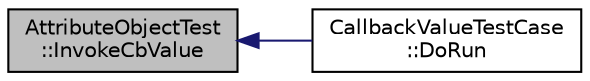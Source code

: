 digraph "AttributeObjectTest::InvokeCbValue"
{
  edge [fontname="Helvetica",fontsize="10",labelfontname="Helvetica",labelfontsize="10"];
  node [fontname="Helvetica",fontsize="10",shape=record];
  rankdir="LR";
  Node1 [label="AttributeObjectTest\l::InvokeCbValue",height=0.2,width=0.4,color="black", fillcolor="grey75", style="filled", fontcolor="black"];
  Node1 -> Node2 [dir="back",color="midnightblue",fontsize="10",style="solid"];
  Node2 [label="CallbackValueTestCase\l::DoRun",height=0.2,width=0.4,color="black", fillcolor="white", style="filled",URL="$dd/df6/classCallbackValueTestCase.html#acef10b69657dec994e6446f6b0d08291",tooltip="Implementation to actually run this TestCase. "];
}
